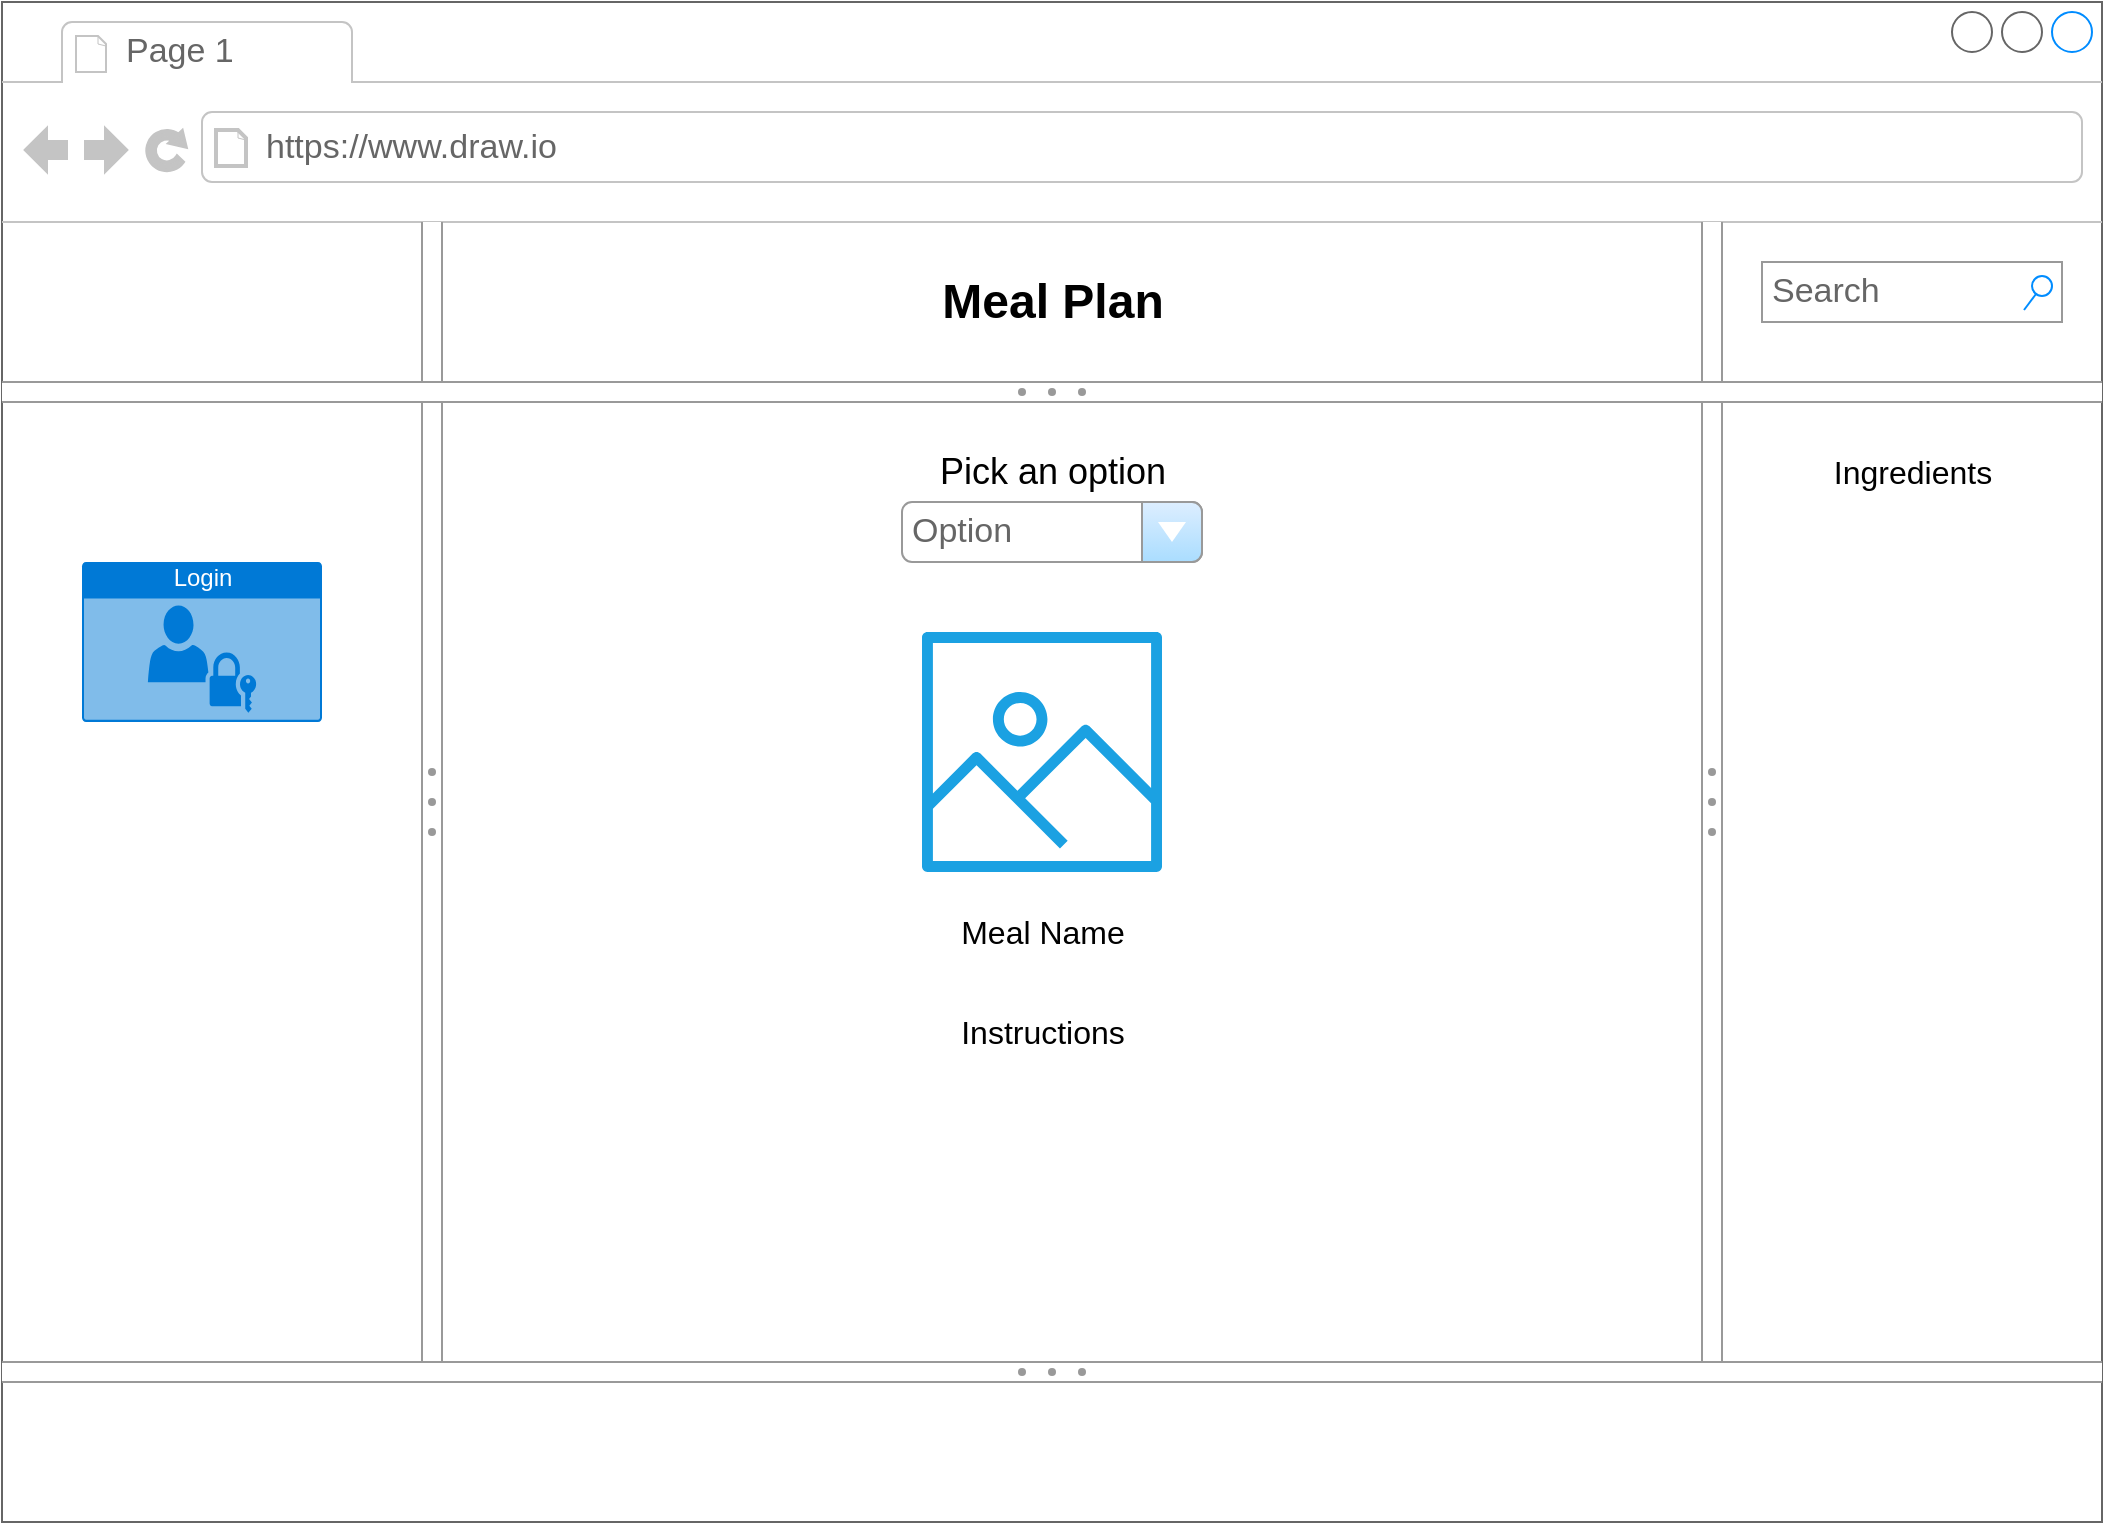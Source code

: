 <mxfile version="20.2.0" type="github">
  <diagram id="Zk0gkQbKJXdQOOwpL5J1" name="Page-1">
    <mxGraphModel dx="1583" dy="1547" grid="1" gridSize="10" guides="1" tooltips="1" connect="1" arrows="1" fold="1" page="1" pageScale="1" pageWidth="1100" pageHeight="850" math="0" shadow="0">
      <root>
        <mxCell id="0" />
        <mxCell id="1" parent="0" />
        <mxCell id="hqVjYaUQH7NNC5rdl6VV-24" value="" style="strokeWidth=1;shadow=0;dashed=0;align=center;html=1;shape=mxgraph.mockup.containers.browserWindow;rSize=0;strokeColor=#666666;strokeColor2=#008cff;strokeColor3=#c4c4c4;mainText=,;recursiveResize=0;" vertex="1" parent="1">
          <mxGeometry x="30" y="-800" width="1050" height="760" as="geometry" />
        </mxCell>
        <mxCell id="hqVjYaUQH7NNC5rdl6VV-25" value="Page 1" style="strokeWidth=1;shadow=0;dashed=0;align=center;html=1;shape=mxgraph.mockup.containers.anchor;fontSize=17;fontColor=#666666;align=left;" vertex="1" parent="hqVjYaUQH7NNC5rdl6VV-24">
          <mxGeometry x="60" y="12" width="110" height="26" as="geometry" />
        </mxCell>
        <mxCell id="hqVjYaUQH7NNC5rdl6VV-26" value="https://www.draw.io" style="strokeWidth=1;shadow=0;dashed=0;align=center;html=1;shape=mxgraph.mockup.containers.anchor;rSize=0;fontSize=17;fontColor=#666666;align=left;" vertex="1" parent="hqVjYaUQH7NNC5rdl6VV-24">
          <mxGeometry x="130" y="60" width="250" height="26" as="geometry" />
        </mxCell>
        <mxCell id="hqVjYaUQH7NNC5rdl6VV-36" value="Search" style="strokeWidth=1;shadow=0;dashed=0;align=center;html=1;shape=mxgraph.mockup.forms.searchBox;strokeColor=#999999;mainText=;strokeColor2=#008cff;fontColor=#666666;fontSize=17;align=left;spacingLeft=3;" vertex="1" parent="hqVjYaUQH7NNC5rdl6VV-24">
          <mxGeometry x="880" y="130" width="150" height="30" as="geometry" />
        </mxCell>
        <mxCell id="hqVjYaUQH7NNC5rdl6VV-27" value="Option" style="strokeWidth=1;shadow=0;dashed=0;align=center;html=1;shape=mxgraph.mockup.forms.comboBox;strokeColor=#999999;fillColor=#ddeeff;align=left;fillColor2=#aaddff;mainText=;fontColor=#666666;fontSize=17;spacingLeft=3;" vertex="1" parent="hqVjYaUQH7NNC5rdl6VV-24">
          <mxGeometry x="450" y="250" width="150" height="30" as="geometry" />
        </mxCell>
        <mxCell id="hqVjYaUQH7NNC5rdl6VV-38" value="Meal Plan" style="text;strokeColor=none;fillColor=none;html=1;fontSize=24;fontStyle=1;verticalAlign=middle;align=center;" vertex="1" parent="hqVjYaUQH7NNC5rdl6VV-24">
          <mxGeometry x="475" y="130" width="100" height="40" as="geometry" />
        </mxCell>
        <mxCell id="hqVjYaUQH7NNC5rdl6VV-39" value="" style="verticalLabelPosition=bottom;shadow=0;dashed=0;align=center;html=1;verticalAlign=top;strokeWidth=1;shape=mxgraph.mockup.forms.splitter;strokeColor=#999999;direction=north;" vertex="1" parent="hqVjYaUQH7NNC5rdl6VV-24">
          <mxGeometry x="210" y="110" width="10" height="580" as="geometry" />
        </mxCell>
        <mxCell id="hqVjYaUQH7NNC5rdl6VV-41" value="" style="verticalLabelPosition=bottom;shadow=0;dashed=0;align=center;html=1;verticalAlign=top;strokeWidth=1;shape=mxgraph.mockup.forms.splitter;strokeColor=#999999;direction=north;" vertex="1" parent="hqVjYaUQH7NNC5rdl6VV-24">
          <mxGeometry x="850" y="110" width="10" height="580" as="geometry" />
        </mxCell>
        <mxCell id="hqVjYaUQH7NNC5rdl6VV-34" value="" style="verticalLabelPosition=bottom;shadow=0;dashed=0;align=center;html=1;verticalAlign=top;strokeWidth=1;shape=mxgraph.mockup.forms.splitter;strokeColor=#999999;" vertex="1" parent="hqVjYaUQH7NNC5rdl6VV-24">
          <mxGeometry y="680" width="1050" height="10" as="geometry" />
        </mxCell>
        <mxCell id="hqVjYaUQH7NNC5rdl6VV-42" value="&lt;font style=&quot;font-size: 18px;&quot;&gt;Pick an option&lt;/font&gt;" style="text;html=1;strokeColor=none;fillColor=none;align=center;verticalAlign=middle;whiteSpace=wrap;rounded=0;" vertex="1" parent="hqVjYaUQH7NNC5rdl6VV-24">
          <mxGeometry x="443.75" y="220" width="162.5" height="30" as="geometry" />
        </mxCell>
        <mxCell id="hqVjYaUQH7NNC5rdl6VV-43" value="" style="sketch=0;outlineConnect=0;fillColor=#1ba1e2;strokeColor=#006EAF;dashed=0;verticalLabelPosition=bottom;verticalAlign=top;align=center;html=1;fontSize=12;fontStyle=0;aspect=fixed;pointerEvents=1;shape=mxgraph.aws4.container_registry_image;fontColor=#ffffff;" vertex="1" parent="hqVjYaUQH7NNC5rdl6VV-24">
          <mxGeometry x="460" y="315" width="120" height="120" as="geometry" />
        </mxCell>
        <mxCell id="hqVjYaUQH7NNC5rdl6VV-62" value="&lt;font style=&quot;font-size: 16px;&quot;&gt;Meal Name&lt;/font&gt;" style="text;html=1;strokeColor=none;fillColor=none;align=center;verticalAlign=middle;whiteSpace=wrap;rounded=0;" vertex="1" parent="hqVjYaUQH7NNC5rdl6VV-24">
          <mxGeometry x="438.75" y="450" width="162.5" height="30" as="geometry" />
        </mxCell>
        <mxCell id="hqVjYaUQH7NNC5rdl6VV-63" value="&lt;font style=&quot;font-size: 16px;&quot;&gt;Instructions&lt;/font&gt;" style="text;html=1;strokeColor=none;fillColor=none;align=center;verticalAlign=middle;whiteSpace=wrap;rounded=0;" vertex="1" parent="hqVjYaUQH7NNC5rdl6VV-24">
          <mxGeometry x="438.75" y="500" width="162.5" height="30" as="geometry" />
        </mxCell>
        <mxCell id="hqVjYaUQH7NNC5rdl6VV-64" value="&lt;font style=&quot;font-size: 16px;&quot;&gt;Ingredients&lt;/font&gt;" style="text;html=1;strokeColor=none;fillColor=none;align=center;verticalAlign=middle;whiteSpace=wrap;rounded=0;" vertex="1" parent="hqVjYaUQH7NNC5rdl6VV-24">
          <mxGeometry x="873.75" y="220" width="162.5" height="30" as="geometry" />
        </mxCell>
        <mxCell id="hqVjYaUQH7NNC5rdl6VV-65" value="Login" style="html=1;strokeColor=none;fillColor=#0079D6;labelPosition=center;verticalLabelPosition=middle;verticalAlign=top;align=center;fontSize=12;outlineConnect=0;spacingTop=-6;fontColor=#FFFFFF;sketch=0;shape=mxgraph.sitemap.login;" vertex="1" parent="hqVjYaUQH7NNC5rdl6VV-24">
          <mxGeometry x="40" y="280" width="120" height="80" as="geometry" />
        </mxCell>
        <mxCell id="hqVjYaUQH7NNC5rdl6VV-40" value="" style="verticalLabelPosition=bottom;shadow=0;dashed=0;align=center;html=1;verticalAlign=top;strokeWidth=1;shape=mxgraph.mockup.forms.splitter;strokeColor=#999999;" vertex="1" parent="1">
          <mxGeometry x="30" y="-610" width="1050" height="10" as="geometry" />
        </mxCell>
      </root>
    </mxGraphModel>
  </diagram>
</mxfile>
